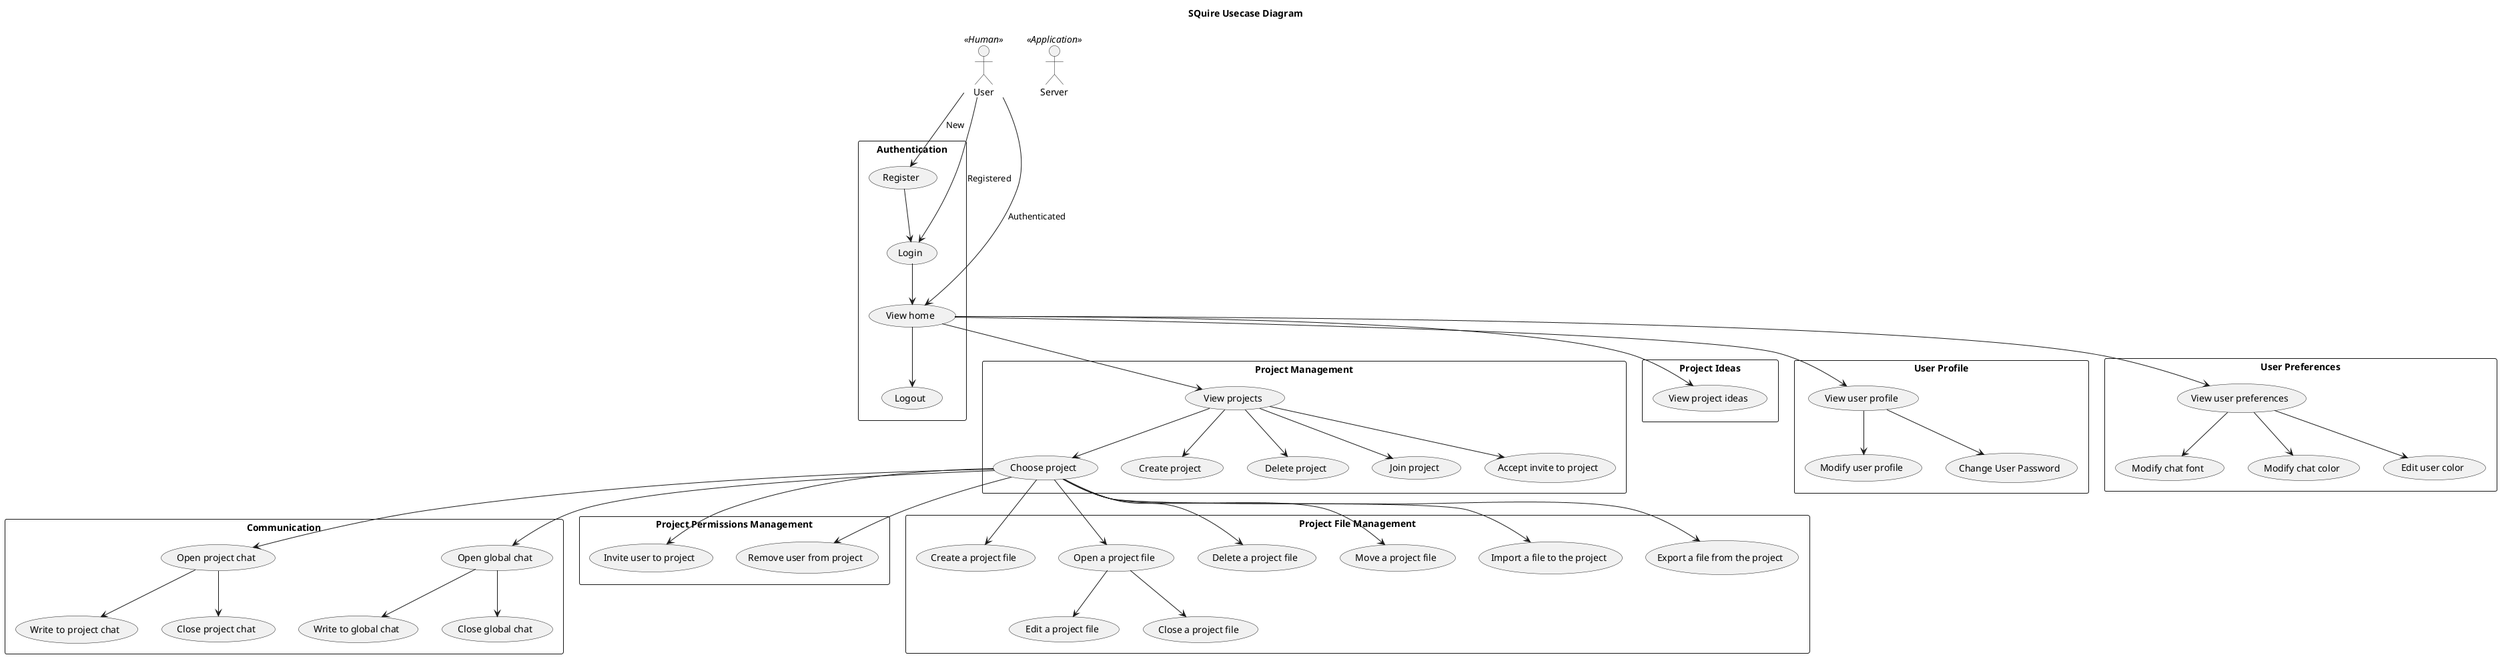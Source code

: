 @startuml
'scale 800 width
title SQuire Usecase Diagram

User << Human >>
Server << Application >>

rectangle "Authentication" {
    User --> (Register) : New
    User --> (Login) : Registered
    User --> (View home) : Authenticated
    (Register) --> (Login)
    (Login) --> (View home)
    (View home) --> (Logout)
}

rectangle "Project Management" {
    (View home) --> (View projects)
    (View projects) --> (Choose project)
    (View projects) --> (Create project)
    (View projects) --> (Delete project)
    (View projects) --> (Join project)
    (View projects) --> (Accept invite to project)
}

rectangle "Project Ideas" {
    (View home) --> (View project ideas)
}

rectangle "User Profile" {
    (View home) --> (View user profile)
    (View user profile) --> (Modify user profile)
    (View user profile) --> (Change User Password)
}

rectangle "User Preferences" {
    (View home) --> (View user preferences)
    (View user preferences) --> (Modify chat font)
    (View user preferences) --> (Modify chat color)
    (View user preferences) --> (Edit user color)
}

rectangle "Communication" {
    (Choose project) --> (Open project chat)
        (Open project chat)--> (Write to project chat)
        (Open project chat)--> (Close project chat)
    (Choose project) --> (Open global chat)
        (Open global chat)--> (Write to global chat)
        (Open global chat)--> (Close global chat)
}

rectangle "Project Permissions Management" {
    (Choose project) --> (Invite user to project)
    (Choose project) --> (Remove user from project)
}

rectangle "Project File Management" {
    (Choose project) --> (Create a project file)
    (Choose project) --> (Open a project file)
        (Open a project file) --> (Edit a project file)
        (Open a project file) --> (Close a project file)
    (Choose project) --> (Delete a project file)
    (Choose project) --> (Move a project file)
    (Choose project) --> (Import a file to the project)
    (Choose project) --> (Export a file from the project)
}

@enduml